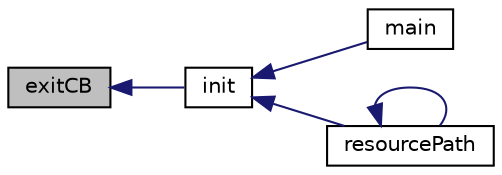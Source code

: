 digraph "exitCB"
{
  edge [fontname="Helvetica",fontsize="10",labelfontname="Helvetica",labelfontsize="10"];
  node [fontname="Helvetica",fontsize="10",shape=record];
  rankdir="LR";
  Node1 [label="exitCB",height=0.2,width=0.4,color="black", fillcolor="grey75", style="filled", fontcolor="black"];
  Node1 -> Node2 [dir="back",color="midnightblue",fontsize="10",style="solid",fontname="Helvetica"];
  Node2 [label="init",height=0.2,width=0.4,color="black", fillcolor="white", style="filled",URL="$main_8cc.html#a487a3c399210173e1b3d3a2f275a55b1"];
  Node2 -> Node3 [dir="back",color="midnightblue",fontsize="10",style="solid",fontname="Helvetica"];
  Node3 [label="main",height=0.2,width=0.4,color="black", fillcolor="white", style="filled",URL="$main_8cc.html#ac0f2228420376f4db7e1274f2b41667c"];
  Node2 -> Node4 [dir="back",color="midnightblue",fontsize="10",style="solid",fontname="Helvetica"];
  Node4 [label="resourcePath",height=0.2,width=0.4,color="black", fillcolor="white", style="filled",URL="$resourcepath_8h.html#a377b456e3964835648f2d726c2e4f510",tooltip="Return the path to the resource folder. "];
  Node4 -> Node4 [dir="back",color="midnightblue",fontsize="10",style="solid",fontname="Helvetica"];
}
